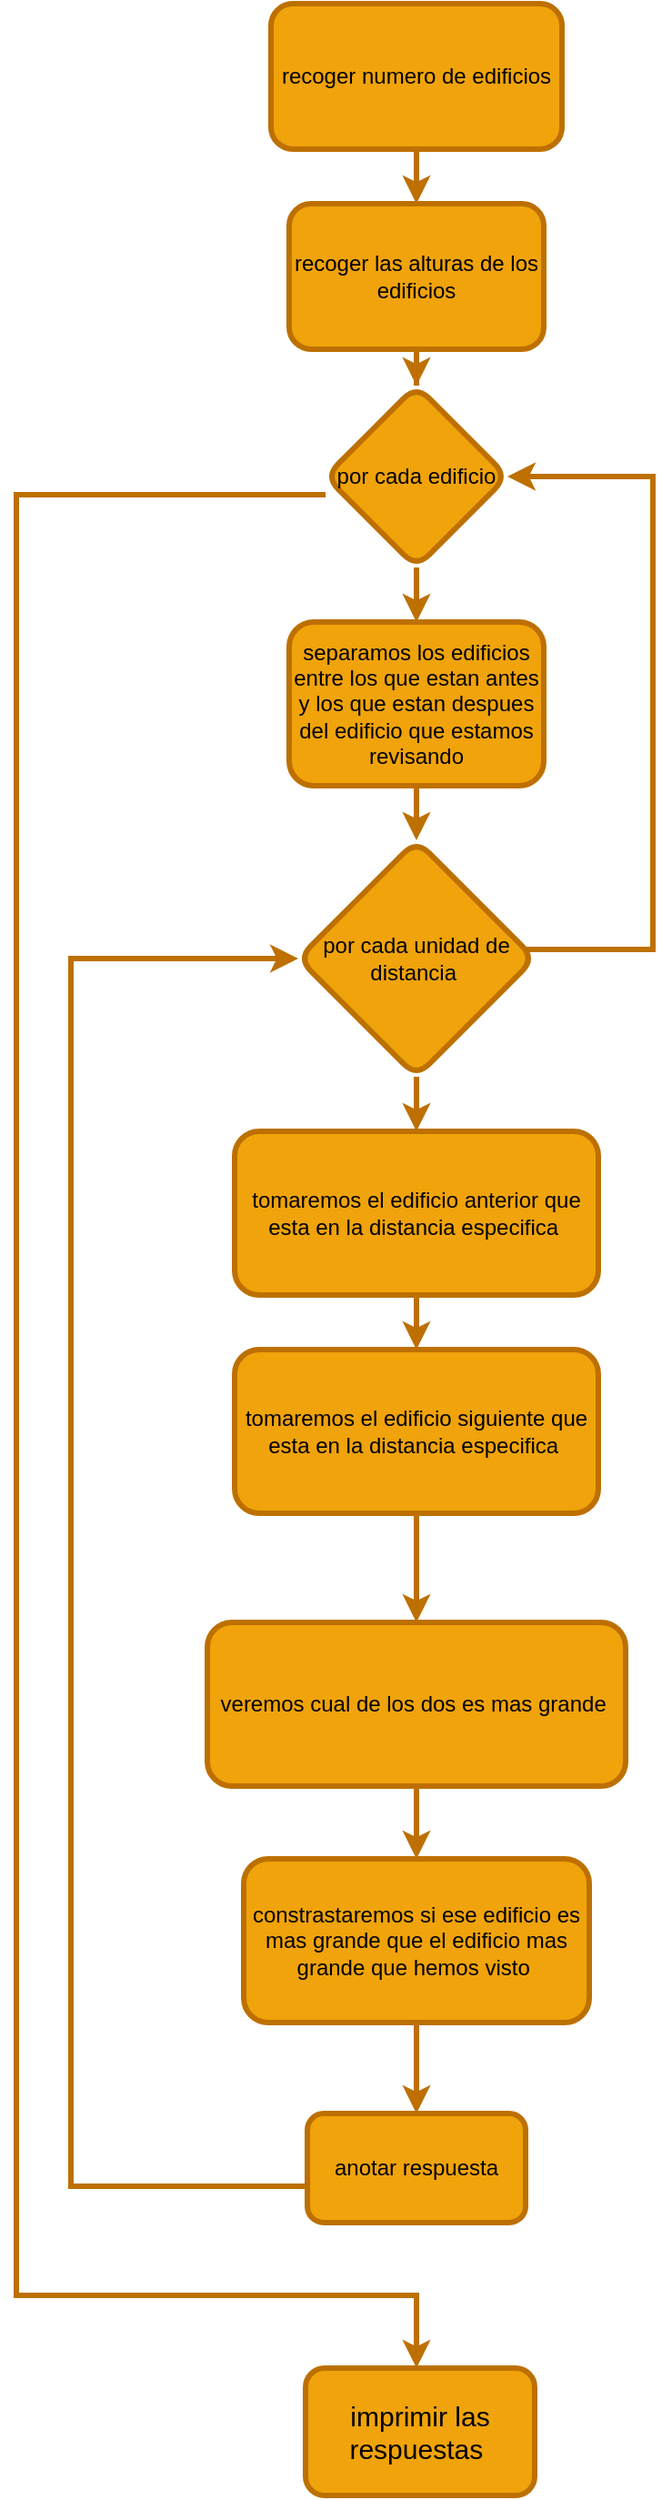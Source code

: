 <mxfile version="24.5.3" type="device">
  <diagram name="Página-1" id="lIuxcNbRsnBK0VmYMHIx">
    <mxGraphModel dx="2607" dy="1535" grid="1" gridSize="10" guides="1" tooltips="1" connect="1" arrows="1" fold="1" page="1" pageScale="1" pageWidth="827" pageHeight="1169" math="0" shadow="0">
      <root>
        <mxCell id="0" />
        <mxCell id="1" parent="0" />
        <mxCell id="CP4K7bw7YaNsQZcNAUP3-3" value="" style="edgeStyle=orthogonalEdgeStyle;rounded=0;orthogonalLoop=1;jettySize=auto;html=1;strokeWidth=3;fillColor=#f0a30a;strokeColor=#BD7000;" edge="1" parent="1" source="CP4K7bw7YaNsQZcNAUP3-1" target="CP4K7bw7YaNsQZcNAUP3-2">
          <mxGeometry relative="1" as="geometry" />
        </mxCell>
        <mxCell id="CP4K7bw7YaNsQZcNAUP3-1" value="recoger numero de edificios" style="rounded=1;whiteSpace=wrap;html=1;strokeWidth=3;fillColor=#f0a30a;fontColor=#000000;strokeColor=#BD7000;" vertex="1" parent="1">
          <mxGeometry x="320" y="10" width="160" height="80" as="geometry" />
        </mxCell>
        <mxCell id="CP4K7bw7YaNsQZcNAUP3-8" value="" style="edgeStyle=orthogonalEdgeStyle;rounded=0;orthogonalLoop=1;jettySize=auto;html=1;strokeWidth=3;fillColor=#f0a30a;strokeColor=#BD7000;" edge="1" parent="1" source="CP4K7bw7YaNsQZcNAUP3-2" target="CP4K7bw7YaNsQZcNAUP3-7">
          <mxGeometry relative="1" as="geometry" />
        </mxCell>
        <mxCell id="CP4K7bw7YaNsQZcNAUP3-2" value="recoger las alturas de los edificios" style="whiteSpace=wrap;html=1;rounded=1;strokeWidth=3;fillColor=#f0a30a;fontColor=#000000;strokeColor=#BD7000;" vertex="1" parent="1">
          <mxGeometry x="330" y="120" width="140" height="80" as="geometry" />
        </mxCell>
        <mxCell id="CP4K7bw7YaNsQZcNAUP3-9" style="rounded=0;orthogonalLoop=1;jettySize=auto;html=1;strokeWidth=3;fillColor=#f0a30a;strokeColor=#BD7000;" edge="1" parent="1" source="CP4K7bw7YaNsQZcNAUP3-7" target="CP4K7bw7YaNsQZcNAUP3-10">
          <mxGeometry relative="1" as="geometry">
            <mxPoint x="400" y="440" as="targetPoint" />
          </mxGeometry>
        </mxCell>
        <mxCell id="CP4K7bw7YaNsQZcNAUP3-26" style="edgeStyle=orthogonalEdgeStyle;rounded=0;orthogonalLoop=1;jettySize=auto;html=1;strokeWidth=3;fillColor=#f0a30a;strokeColor=#BD7000;" edge="1" parent="1">
          <mxGeometry relative="1" as="geometry">
            <mxPoint x="400" y="1309.96" as="targetPoint" />
            <mxPoint x="350.037" y="279.997" as="sourcePoint" />
            <Array as="points">
              <mxPoint x="180" y="280" />
              <mxPoint x="180" y="1270" />
              <mxPoint x="400" y="1270" />
            </Array>
          </mxGeometry>
        </mxCell>
        <mxCell id="CP4K7bw7YaNsQZcNAUP3-7" value="por cada edificio" style="rhombus;whiteSpace=wrap;html=1;rounded=1;strokeWidth=3;fillColor=#f0a30a;fontColor=#000000;strokeColor=#BD7000;" vertex="1" parent="1">
          <mxGeometry x="350" y="220" width="100" height="100" as="geometry" />
        </mxCell>
        <mxCell id="CP4K7bw7YaNsQZcNAUP3-13" value="" style="edgeStyle=orthogonalEdgeStyle;rounded=0;orthogonalLoop=1;jettySize=auto;html=1;strokeWidth=3;fillColor=#f0a30a;strokeColor=#BD7000;" edge="1" parent="1" source="CP4K7bw7YaNsQZcNAUP3-10" target="CP4K7bw7YaNsQZcNAUP3-12">
          <mxGeometry relative="1" as="geometry" />
        </mxCell>
        <mxCell id="CP4K7bw7YaNsQZcNAUP3-10" value="separamos los edificios entre los que estan antes y los que estan despues del edificio que estamos revisando" style="rounded=1;whiteSpace=wrap;html=1;strokeWidth=3;fillColor=#f0a30a;fontColor=#000000;strokeColor=#BD7000;" vertex="1" parent="1">
          <mxGeometry x="330" y="350" width="140" height="90" as="geometry" />
        </mxCell>
        <mxCell id="CP4K7bw7YaNsQZcNAUP3-14" style="edgeStyle=orthogonalEdgeStyle;rounded=0;orthogonalLoop=1;jettySize=auto;html=1;strokeWidth=3;fillColor=#f0a30a;strokeColor=#BD7000;" edge="1" parent="1" source="CP4K7bw7YaNsQZcNAUP3-12" target="CP4K7bw7YaNsQZcNAUP3-15">
          <mxGeometry relative="1" as="geometry">
            <mxPoint x="400" y="760" as="targetPoint" />
          </mxGeometry>
        </mxCell>
        <mxCell id="CP4K7bw7YaNsQZcNAUP3-25" style="edgeStyle=orthogonalEdgeStyle;rounded=0;orthogonalLoop=1;jettySize=auto;html=1;entryX=1;entryY=0.5;entryDx=0;entryDy=0;strokeWidth=3;fillColor=#f0a30a;strokeColor=#BD7000;" edge="1" parent="1" source="CP4K7bw7YaNsQZcNAUP3-12" target="CP4K7bw7YaNsQZcNAUP3-7">
          <mxGeometry relative="1" as="geometry">
            <Array as="points">
              <mxPoint x="530" y="530" />
              <mxPoint x="530" y="270" />
            </Array>
          </mxGeometry>
        </mxCell>
        <mxCell id="CP4K7bw7YaNsQZcNAUP3-12" value="por cada unidad de distancia&amp;nbsp;" style="rhombus;whiteSpace=wrap;html=1;rounded=1;strokeWidth=3;fillColor=#f0a30a;fontColor=#000000;strokeColor=#BD7000;" vertex="1" parent="1">
          <mxGeometry x="335" y="470" width="130" height="130" as="geometry" />
        </mxCell>
        <mxCell id="CP4K7bw7YaNsQZcNAUP3-17" style="edgeStyle=orthogonalEdgeStyle;rounded=0;orthogonalLoop=1;jettySize=auto;html=1;strokeWidth=3;fillColor=#f0a30a;strokeColor=#BD7000;" edge="1" parent="1" source="CP4K7bw7YaNsQZcNAUP3-15" target="CP4K7bw7YaNsQZcNAUP3-16">
          <mxGeometry relative="1" as="geometry" />
        </mxCell>
        <mxCell id="CP4K7bw7YaNsQZcNAUP3-15" value="tomaremos el edificio anterior que esta en la distancia especifica&amp;nbsp;" style="rounded=1;whiteSpace=wrap;html=1;strokeWidth=3;fillColor=#f0a30a;fontColor=#000000;strokeColor=#BD7000;" vertex="1" parent="1">
          <mxGeometry x="300" y="630" width="200" height="90" as="geometry" />
        </mxCell>
        <mxCell id="CP4K7bw7YaNsQZcNAUP3-19" value="" style="edgeStyle=orthogonalEdgeStyle;rounded=0;orthogonalLoop=1;jettySize=auto;html=1;strokeWidth=3;fillColor=#f0a30a;strokeColor=#BD7000;" edge="1" parent="1" source="CP4K7bw7YaNsQZcNAUP3-16" target="CP4K7bw7YaNsQZcNAUP3-18">
          <mxGeometry relative="1" as="geometry" />
        </mxCell>
        <mxCell id="CP4K7bw7YaNsQZcNAUP3-16" value="tomaremos el edificio siguiente que esta en la distancia especifica&amp;nbsp;" style="rounded=1;whiteSpace=wrap;html=1;strokeWidth=3;fillColor=#f0a30a;fontColor=#000000;strokeColor=#BD7000;" vertex="1" parent="1">
          <mxGeometry x="300" y="750" width="200" height="90" as="geometry" />
        </mxCell>
        <mxCell id="CP4K7bw7YaNsQZcNAUP3-21" value="" style="edgeStyle=orthogonalEdgeStyle;rounded=0;orthogonalLoop=1;jettySize=auto;html=1;strokeWidth=3;fillColor=#f0a30a;strokeColor=#BD7000;" edge="1" parent="1" source="CP4K7bw7YaNsQZcNAUP3-18" target="CP4K7bw7YaNsQZcNAUP3-20">
          <mxGeometry relative="1" as="geometry" />
        </mxCell>
        <mxCell id="CP4K7bw7YaNsQZcNAUP3-18" value="veremos cual de los dos es mas grande&amp;nbsp;" style="whiteSpace=wrap;html=1;rounded=1;strokeWidth=3;fillColor=#f0a30a;fontColor=#000000;strokeColor=#BD7000;" vertex="1" parent="1">
          <mxGeometry x="285" y="900" width="230" height="90" as="geometry" />
        </mxCell>
        <mxCell id="CP4K7bw7YaNsQZcNAUP3-23" value="" style="edgeStyle=orthogonalEdgeStyle;rounded=0;orthogonalLoop=1;jettySize=auto;html=1;strokeWidth=3;fillColor=#f0a30a;strokeColor=#BD7000;" edge="1" parent="1" source="CP4K7bw7YaNsQZcNAUP3-20" target="CP4K7bw7YaNsQZcNAUP3-22">
          <mxGeometry relative="1" as="geometry" />
        </mxCell>
        <mxCell id="CP4K7bw7YaNsQZcNAUP3-20" value="constrastaremos si ese edificio es mas grande que el edificio mas grande que hemos visto&amp;nbsp;" style="whiteSpace=wrap;html=1;rounded=1;strokeWidth=3;fillColor=#f0a30a;fontColor=#000000;strokeColor=#BD7000;" vertex="1" parent="1">
          <mxGeometry x="305" y="1030" width="190" height="90" as="geometry" />
        </mxCell>
        <mxCell id="CP4K7bw7YaNsQZcNAUP3-24" style="edgeStyle=orthogonalEdgeStyle;rounded=0;orthogonalLoop=1;jettySize=auto;html=1;entryX=0;entryY=0.5;entryDx=0;entryDy=0;strokeWidth=3;fillColor=#f0a30a;strokeColor=#BD7000;" edge="1" parent="1" source="CP4K7bw7YaNsQZcNAUP3-22" target="CP4K7bw7YaNsQZcNAUP3-12">
          <mxGeometry relative="1" as="geometry">
            <Array as="points">
              <mxPoint x="210" y="1210" />
              <mxPoint x="210" y="535" />
            </Array>
          </mxGeometry>
        </mxCell>
        <mxCell id="CP4K7bw7YaNsQZcNAUP3-22" value="anotar respuesta" style="whiteSpace=wrap;html=1;rounded=1;strokeWidth=3;fillColor=#f0a30a;fontColor=#000000;strokeColor=#BD7000;" vertex="1" parent="1">
          <mxGeometry x="340" y="1170" width="120" height="60" as="geometry" />
        </mxCell>
        <mxCell id="CP4K7bw7YaNsQZcNAUP3-27" value="imprimir las respuestas&amp;nbsp;" style="rounded=1;whiteSpace=wrap;html=1;strokeWidth=3;fontSize=15;fillColor=#f0a30a;fontColor=#000000;strokeColor=#BD7000;" vertex="1" parent="1">
          <mxGeometry x="339" y="1310" width="126" height="70" as="geometry" />
        </mxCell>
      </root>
    </mxGraphModel>
  </diagram>
</mxfile>
